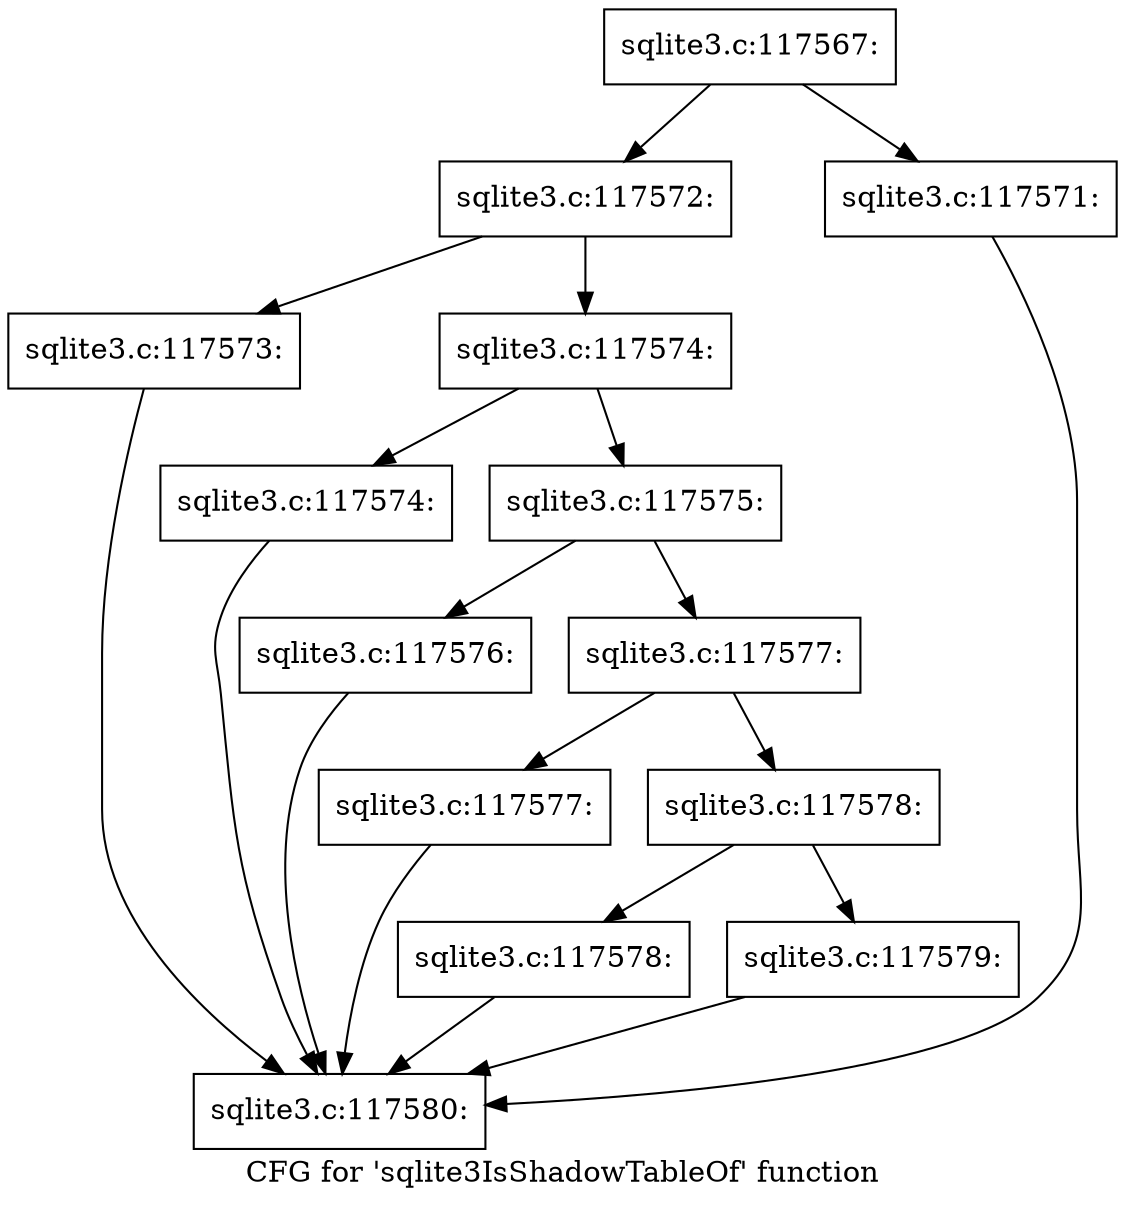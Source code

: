 digraph "CFG for 'sqlite3IsShadowTableOf' function" {
	label="CFG for 'sqlite3IsShadowTableOf' function";

	Node0x55c0f60cb280 [shape=record,label="{sqlite3.c:117567:}"];
	Node0x55c0f60cb280 -> Node0x55c0f8d952d0;
	Node0x55c0f60cb280 -> Node0x55c0f8d95280;
	Node0x55c0f8d95280 [shape=record,label="{sqlite3.c:117571:}"];
	Node0x55c0f8d95280 -> Node0x55c0f8d93ee0;
	Node0x55c0f8d952d0 [shape=record,label="{sqlite3.c:117572:}"];
	Node0x55c0f8d952d0 -> Node0x55c0f8d95c90;
	Node0x55c0f8d952d0 -> Node0x55c0f8d95ce0;
	Node0x55c0f8d95c90 [shape=record,label="{sqlite3.c:117573:}"];
	Node0x55c0f8d95c90 -> Node0x55c0f8d93ee0;
	Node0x55c0f8d95ce0 [shape=record,label="{sqlite3.c:117574:}"];
	Node0x55c0f8d95ce0 -> Node0x55c0f8d96550;
	Node0x55c0f8d95ce0 -> Node0x55c0f8d965a0;
	Node0x55c0f8d96550 [shape=record,label="{sqlite3.c:117574:}"];
	Node0x55c0f8d96550 -> Node0x55c0f8d93ee0;
	Node0x55c0f8d965a0 [shape=record,label="{sqlite3.c:117575:}"];
	Node0x55c0f8d965a0 -> Node0x55c0f8d97600;
	Node0x55c0f8d965a0 -> Node0x55c0f8d97650;
	Node0x55c0f8d97600 [shape=record,label="{sqlite3.c:117576:}"];
	Node0x55c0f8d97600 -> Node0x55c0f8d93ee0;
	Node0x55c0f8d97650 [shape=record,label="{sqlite3.c:117577:}"];
	Node0x55c0f8d97650 -> Node0x55c0f8d97b10;
	Node0x55c0f8d97650 -> Node0x55c0f8d97b60;
	Node0x55c0f8d97b10 [shape=record,label="{sqlite3.c:117577:}"];
	Node0x55c0f8d97b10 -> Node0x55c0f8d93ee0;
	Node0x55c0f8d97b60 [shape=record,label="{sqlite3.c:117578:}"];
	Node0x55c0f8d97b60 -> Node0x55c0f8d982e0;
	Node0x55c0f8d97b60 -> Node0x55c0f8d98330;
	Node0x55c0f8d982e0 [shape=record,label="{sqlite3.c:117578:}"];
	Node0x55c0f8d982e0 -> Node0x55c0f8d93ee0;
	Node0x55c0f8d98330 [shape=record,label="{sqlite3.c:117579:}"];
	Node0x55c0f8d98330 -> Node0x55c0f8d93ee0;
	Node0x55c0f8d93ee0 [shape=record,label="{sqlite3.c:117580:}"];
}
